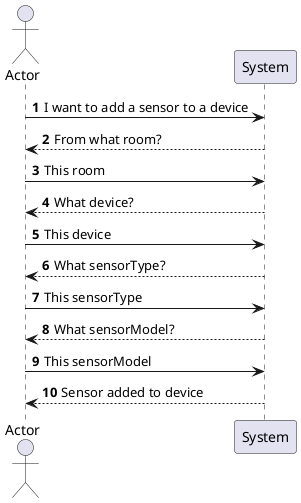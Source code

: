 @startuml
'https://plantuml.com/sequence-diagram

actor "Actor" as RoomOwner
autonumber
RoomOwner -> System: I want to add a sensor to a device
System --> RoomOwner: From what room?
RoomOwner -> System: This room
System --> RoomOwner: What device?
RoomOwner -> System: This device
System --> RoomOwner: What sensorType?
RoomOwner -> System: This sensorType
System --> RoomOwner: What sensorModel?
RoomOwner -> System: This sensorModel
System --> RoomOwner: Sensor added to device


@enduml